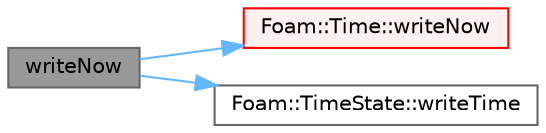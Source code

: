 digraph "writeNow"
{
 // LATEX_PDF_SIZE
  bgcolor="transparent";
  edge [fontname=Helvetica,fontsize=10,labelfontname=Helvetica,labelfontsize=10];
  node [fontname=Helvetica,fontsize=10,shape=box,height=0.2,width=0.4];
  rankdir="LR";
  Node1 [id="Node000001",label="writeNow",height=0.2,width=0.4,color="gray40", fillcolor="grey60", style="filled", fontcolor="black",tooltip=" "];
  Node1 -> Node2 [id="edge1_Node000001_Node000002",color="steelblue1",style="solid",tooltip=" "];
  Node2 [id="Node000002",label="Foam::Time::writeNow",height=0.2,width=0.4,color="red", fillcolor="#FFF0F0", style="filled",URL="$classFoam_1_1Time.html#a2a74d99f32295800848e7bb1685a8389",tooltip=" "];
  Node1 -> Node4 [id="edge2_Node000001_Node000004",color="steelblue1",style="solid",tooltip=" "];
  Node4 [id="Node000004",label="Foam::TimeState::writeTime",height=0.2,width=0.4,color="grey40", fillcolor="white", style="filled",URL="$classFoam_1_1TimeState.html#ad5b7164f4b96e50bd248605912f0a269",tooltip=" "];
}
